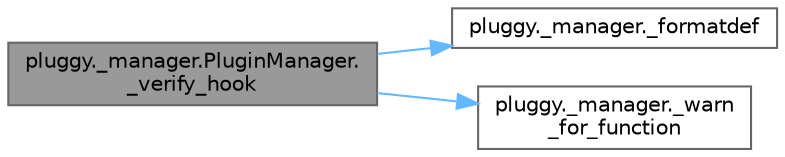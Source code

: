 digraph "pluggy._manager.PluginManager._verify_hook"
{
 // LATEX_PDF_SIZE
  bgcolor="transparent";
  edge [fontname=Helvetica,fontsize=10,labelfontname=Helvetica,labelfontsize=10];
  node [fontname=Helvetica,fontsize=10,shape=box,height=0.2,width=0.4];
  rankdir="LR";
  Node1 [id="Node000001",label="pluggy._manager.PluginManager.\l_verify_hook",height=0.2,width=0.4,color="gray40", fillcolor="grey60", style="filled", fontcolor="black",tooltip=" "];
  Node1 -> Node2 [id="edge1_Node000001_Node000002",color="steelblue1",style="solid",tooltip=" "];
  Node2 [id="Node000002",label="pluggy._manager._formatdef",height=0.2,width=0.4,color="grey40", fillcolor="white", style="filled",URL="$namespacepluggy_1_1__manager.html#a7d0a2c7041198a8d3df83bdab37d2bcb",tooltip=" "];
  Node1 -> Node3 [id="edge2_Node000001_Node000003",color="steelblue1",style="solid",tooltip=" "];
  Node3 [id="Node000003",label="pluggy._manager._warn\l_for_function",height=0.2,width=0.4,color="grey40", fillcolor="white", style="filled",URL="$namespacepluggy_1_1__manager.html#a017ecbc0eb8d982f0b03d685906bac98",tooltip=" "];
}

